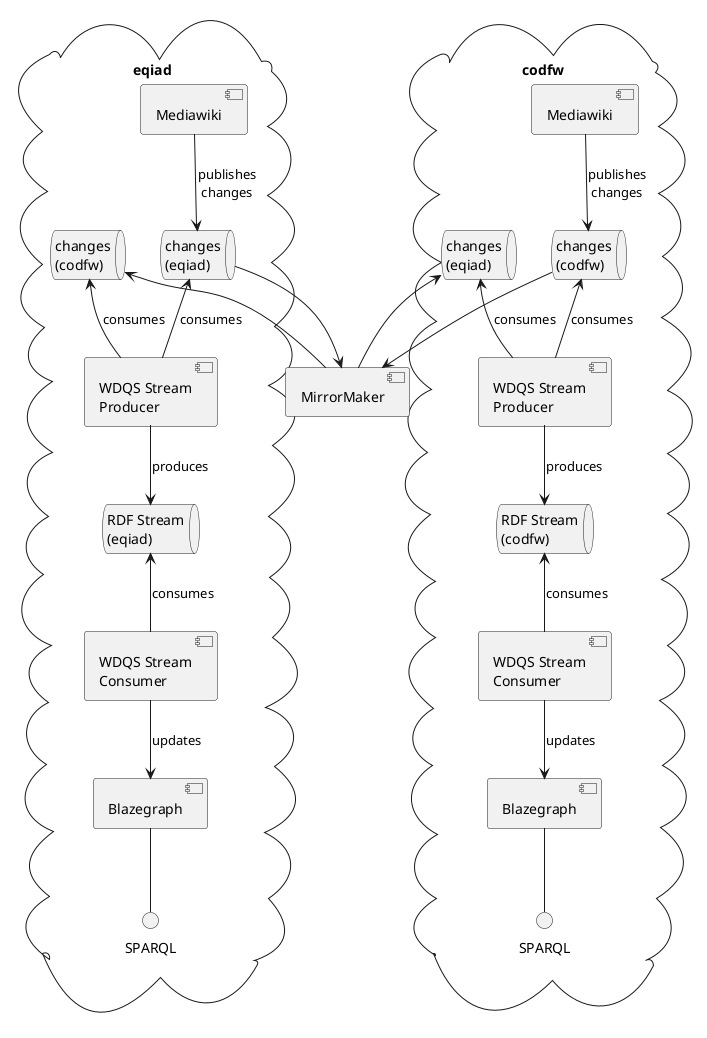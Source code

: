 @startuml

cloud eqiad {

  [Mediawiki] as mw_eqiad
  queue "changes\n(eqiad)" as changes_eqiad_local
  queue "changes\n(codfw)" as changes_codfw_remote
  mw_eqiad --> changes_eqiad_local: publishes\nchanges

  [WDQS Stream\nProducer] as producer_eqiad
  producer_eqiad -up-> changes_eqiad_local: consumes
  producer_eqiad -up-> changes_codfw_remote: consumes

  queue "RDF Stream\n(eqiad)" as rdf_eqiad_local
  producer_eqiad -down-> rdf_eqiad_local: produces

  [WDQS Stream\nConsumer] as consumer_eqiad
  [Blazegraph] as blazegraph_eqiad

  consumer_eqiad -up-> rdf_eqiad_local: consumes
  consumer_eqiad -down-> blazegraph_eqiad: updates

  () SPARQL as sparql_eqiad

  blazegraph_eqiad -down- sparql_eqiad
}

cloud codfw {
  [Mediawiki] as mw_codfw
  queue "changes\n(codfw)" as changes_codfw_local
  queue "changes\n(eqiad)" as changes_eqiad_remote
  mw_codfw --> changes_codfw_local: publishes\nchanges

  [WDQS Stream\nProducer] as producer_codfw
  producer_codfw -up-> changes_codfw_local: consumes
  producer_codfw -up-> changes_eqiad_remote: consumes

  queue "RDF Stream\n(codfw)" as rdf_codfw_local

  producer_codfw -down-> rdf_codfw_local: produces

  [WDQS Stream\nConsumer] as consumer_codfw
  [Blazegraph] as blazegraph_codfw

  consumer_codfw -up-> rdf_codfw_local: consumes
  consumer_codfw -down-> blazegraph_codfw: updates

  () SPARQL as sparql_codfw

  blazegraph_codfw -down- sparql_codfw
}

[MirrorMaker] as mm
changes_eqiad_local --> mm
changes_codfw_local --> mm
mm --> changes_codfw_remote
mm --> changes_eqiad_remote

@enduml
